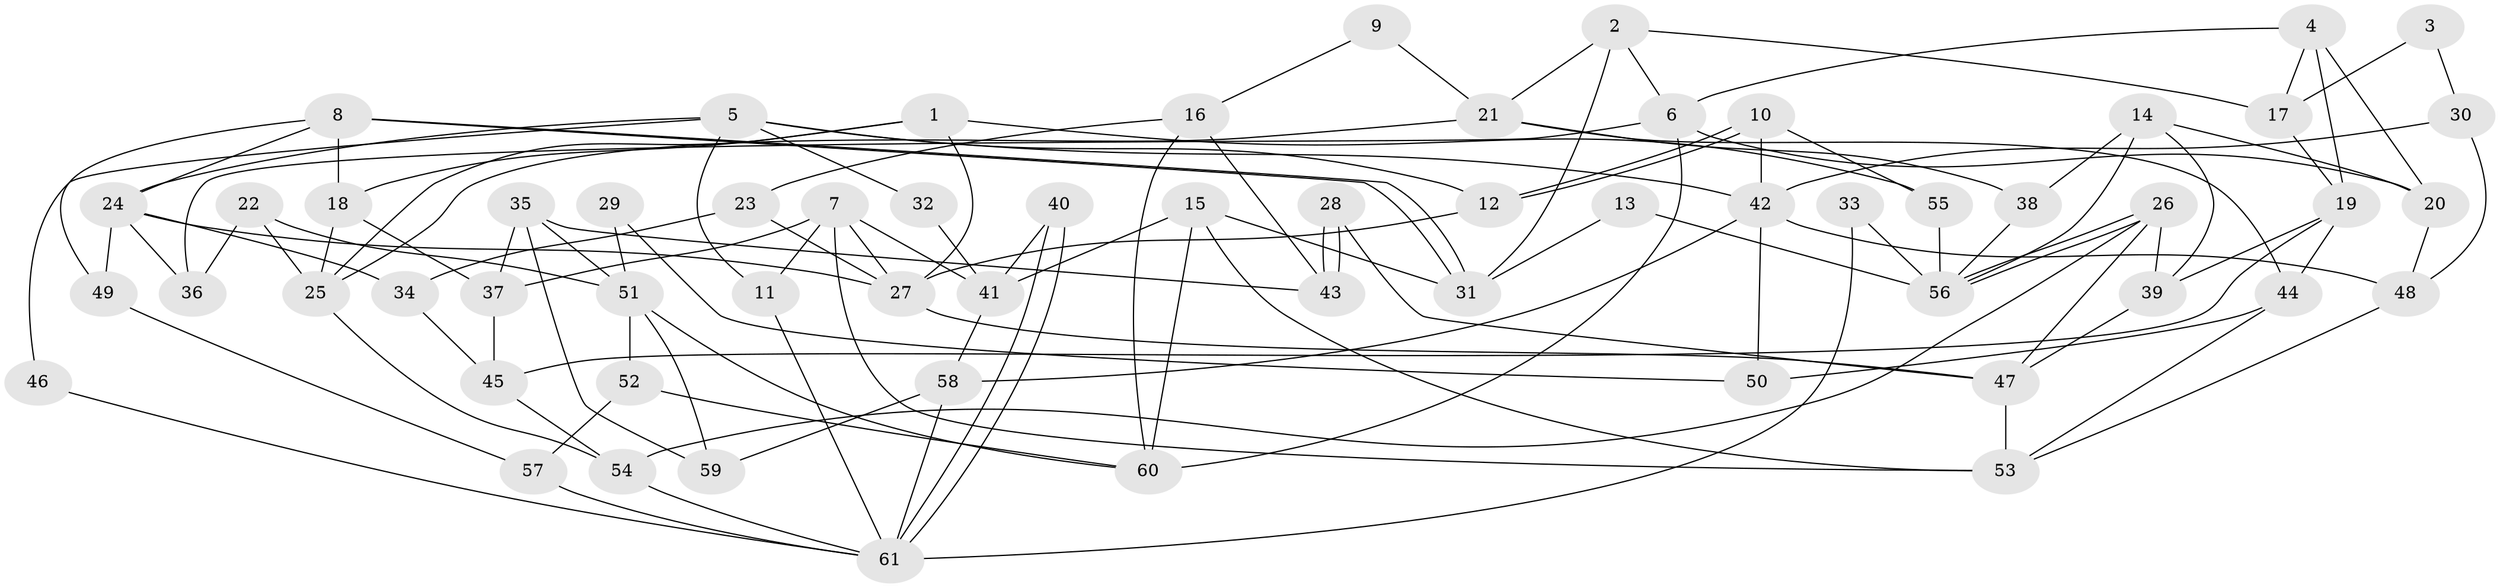 // coarse degree distribution, {5: 0.15789473684210525, 6: 0.10526315789473684, 3: 0.2631578947368421, 8: 0.21052631578947367, 9: 0.05263157894736842, 7: 0.15789473684210525, 4: 0.05263157894736842}
// Generated by graph-tools (version 1.1) at 2025/50/03/04/25 22:50:55]
// undirected, 61 vertices, 122 edges
graph export_dot {
  node [color=gray90,style=filled];
  1;
  2;
  3;
  4;
  5;
  6;
  7;
  8;
  9;
  10;
  11;
  12;
  13;
  14;
  15;
  16;
  17;
  18;
  19;
  20;
  21;
  22;
  23;
  24;
  25;
  26;
  27;
  28;
  29;
  30;
  31;
  32;
  33;
  34;
  35;
  36;
  37;
  38;
  39;
  40;
  41;
  42;
  43;
  44;
  45;
  46;
  47;
  48;
  49;
  50;
  51;
  52;
  53;
  54;
  55;
  56;
  57;
  58;
  59;
  60;
  61;
  1 -- 27;
  1 -- 25;
  1 -- 18;
  1 -- 55;
  2 -- 6;
  2 -- 21;
  2 -- 17;
  2 -- 31;
  3 -- 17;
  3 -- 30;
  4 -- 19;
  4 -- 6;
  4 -- 17;
  4 -- 20;
  5 -- 24;
  5 -- 11;
  5 -- 12;
  5 -- 32;
  5 -- 42;
  5 -- 46;
  6 -- 36;
  6 -- 20;
  6 -- 60;
  7 -- 37;
  7 -- 27;
  7 -- 11;
  7 -- 41;
  7 -- 53;
  8 -- 24;
  8 -- 31;
  8 -- 31;
  8 -- 18;
  8 -- 49;
  9 -- 16;
  9 -- 21;
  10 -- 12;
  10 -- 12;
  10 -- 55;
  10 -- 42;
  11 -- 61;
  12 -- 27;
  13 -- 56;
  13 -- 31;
  14 -- 56;
  14 -- 20;
  14 -- 38;
  14 -- 39;
  15 -- 53;
  15 -- 31;
  15 -- 41;
  15 -- 60;
  16 -- 43;
  16 -- 60;
  16 -- 23;
  17 -- 19;
  18 -- 25;
  18 -- 37;
  19 -- 39;
  19 -- 44;
  19 -- 45;
  20 -- 48;
  21 -- 25;
  21 -- 44;
  21 -- 38;
  22 -- 51;
  22 -- 25;
  22 -- 36;
  23 -- 34;
  23 -- 27;
  24 -- 27;
  24 -- 49;
  24 -- 34;
  24 -- 36;
  25 -- 54;
  26 -- 56;
  26 -- 56;
  26 -- 39;
  26 -- 47;
  26 -- 54;
  27 -- 47;
  28 -- 47;
  28 -- 43;
  28 -- 43;
  29 -- 50;
  29 -- 51;
  30 -- 48;
  30 -- 42;
  32 -- 41;
  33 -- 61;
  33 -- 56;
  34 -- 45;
  35 -- 59;
  35 -- 37;
  35 -- 43;
  35 -- 51;
  37 -- 45;
  38 -- 56;
  39 -- 47;
  40 -- 41;
  40 -- 61;
  40 -- 61;
  41 -- 58;
  42 -- 48;
  42 -- 50;
  42 -- 58;
  44 -- 53;
  44 -- 50;
  45 -- 54;
  46 -- 61;
  47 -- 53;
  48 -- 53;
  49 -- 57;
  51 -- 60;
  51 -- 52;
  51 -- 59;
  52 -- 60;
  52 -- 57;
  54 -- 61;
  55 -- 56;
  57 -- 61;
  58 -- 59;
  58 -- 61;
}
